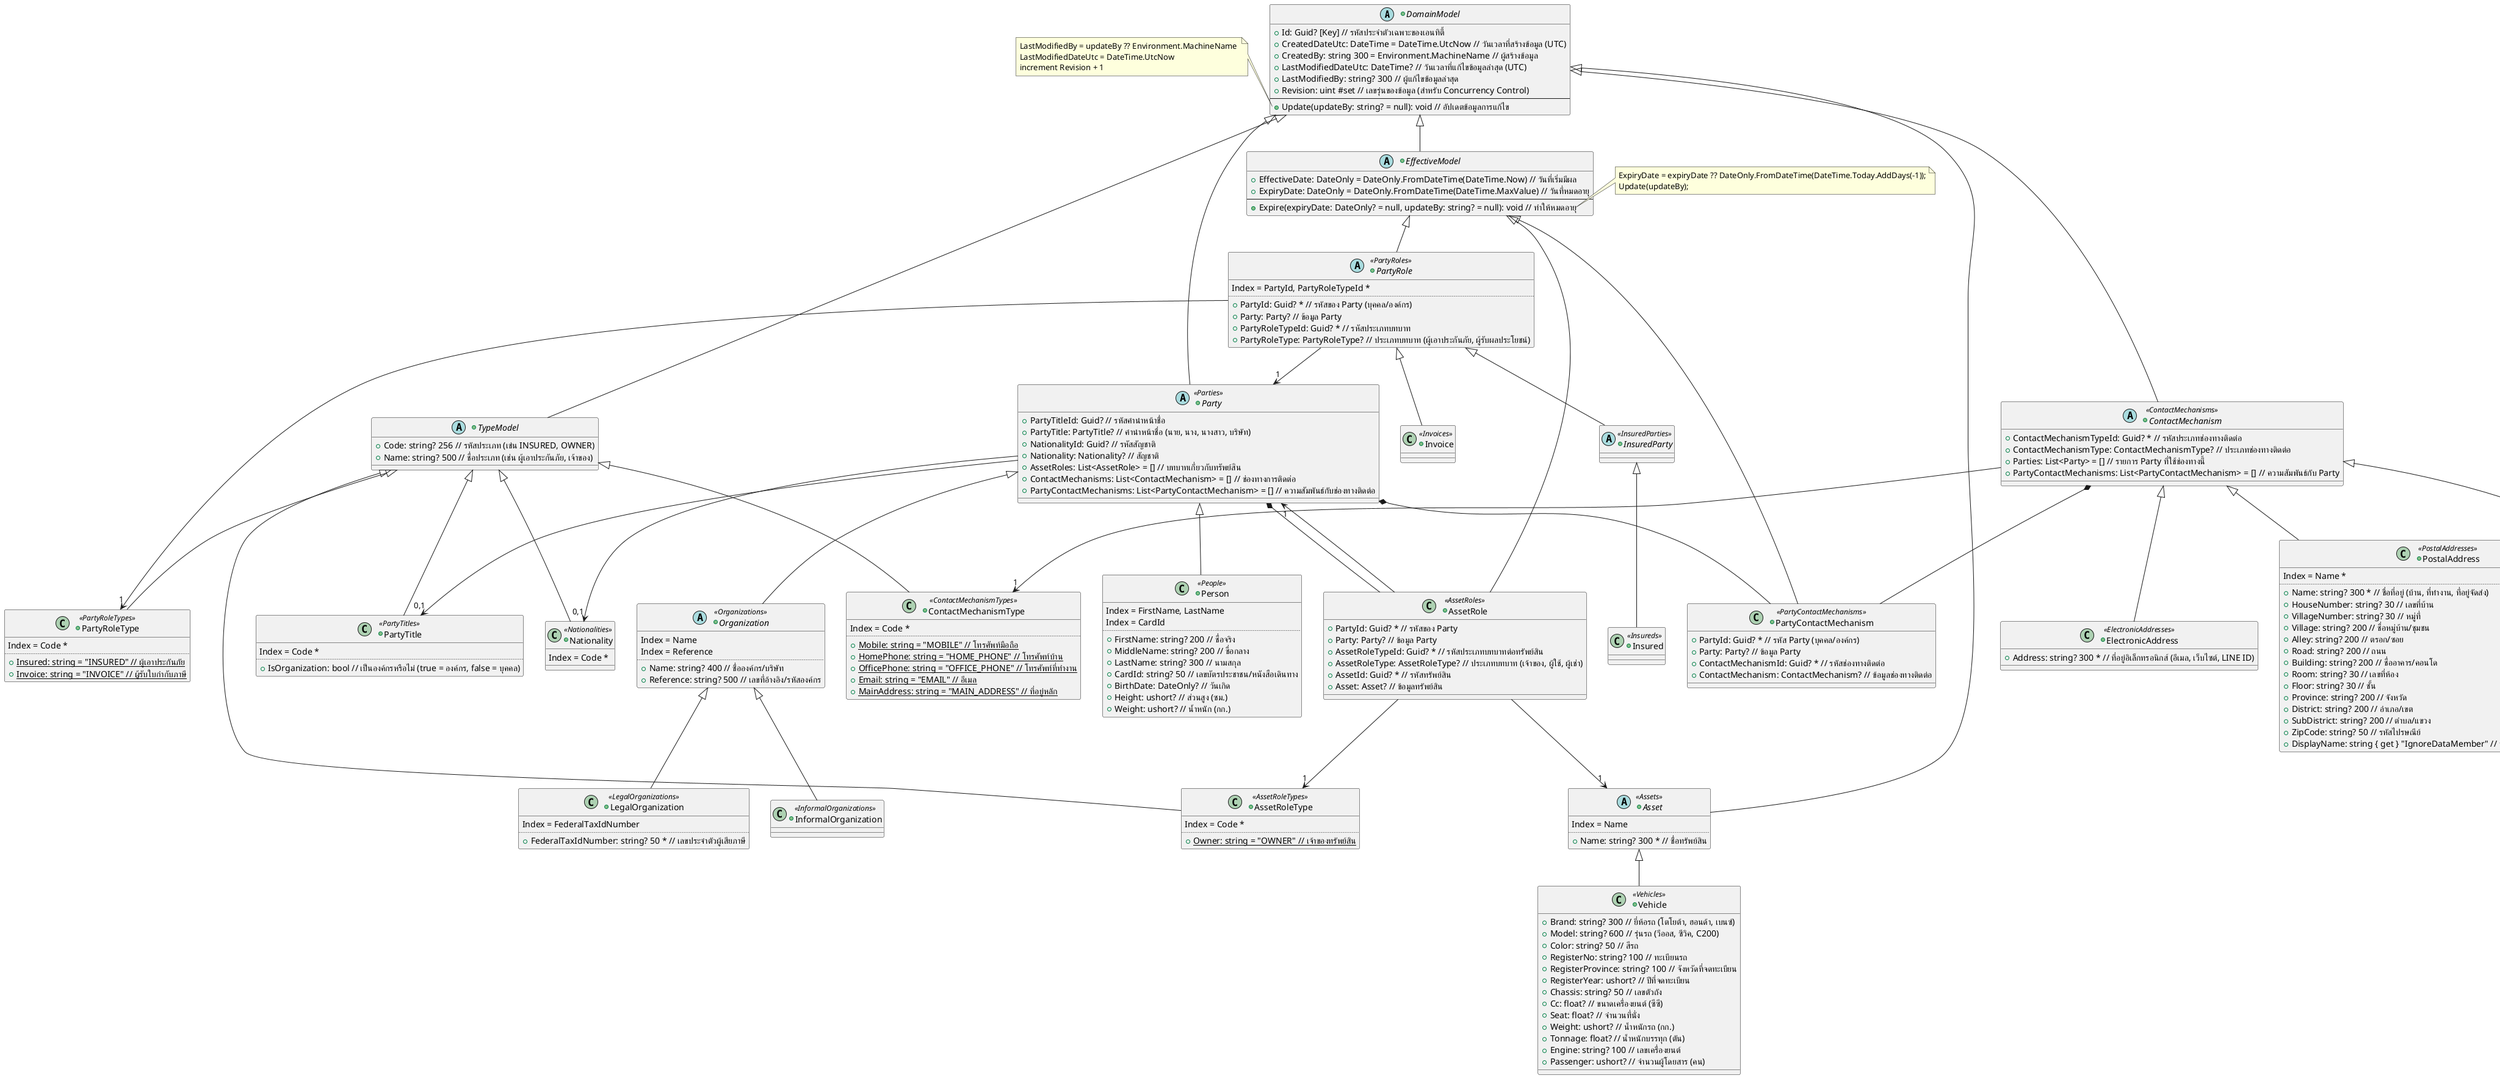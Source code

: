 @startuml

' ===== BASE ABSTRACT CLASSES =====
+abstract class DomainModel {
    {field} +Id: Guid? [Key] // รหัสประจำตัวเฉพาะของเอนทิตี้
    {field} +CreatedDateUtc: DateTime = DateTime.UtcNow // วันเวลาที่สร้างข้อมูล (UTC)
    {field} +CreatedBy: string 300 = Environment.MachineName // ผู้สร้างข้อมูล
    {field} +LastModifiedDateUtc: DateTime? // วันเวลาที่แก้ไขข้อมูลล่าสุด (UTC)
    {field} +LastModifiedBy: string? 300 // ผู้แก้ไขข้อมูลล่าสุด
    {field} +Revision: uint #set // เลขรุ่นของข้อมูล (สำหรับ Concurrency Control)
    --
    +Update(updateBy: string? = null): void // อัปเดตข้อมูลการแก้ไข
}

note left of DomainModel::Update
    LastModifiedBy = updateBy ?? Environment.MachineName 
    LastModifiedDateUtc = DateTime.UtcNow
    increment Revision + 1
end note

+abstract class EffectiveModel {
    {field} +EffectiveDate: DateOnly = DateOnly.FromDateTime(DateTime.Now) // วันที่เริ่มมีผล
    {field} +ExpiryDate: DateOnly = DateOnly.FromDateTime(DateTime.MaxValue) // วันที่หมดอายุ
    --
    +Expire(expiryDate: DateOnly? = null, updateBy: string? = null): void // ทำให้หมดอายุ
}

note right of EffectiveModel::Expire
    ExpiryDate = expiryDate ?? DateOnly.FromDateTime(DateTime.Today.AddDays(-1));
    Update(updateBy);
end note

+abstract class TypeModel {
    {field} +Code: string? 256 // รหัสประเภท (เช่น INSURED, OWNER)
    {field} +Name: string? 500 // ชื่อประเภท (เช่น ผู้เอาประกันภัย, เจ้าของ)
}

' ===== PARTY HIERARCHY =====
+abstract class Party <<Parties>> {
    {field} +PartyTitleId: Guid? // รหัสคำนำหน้าชื่อ
    {field} +PartyTitle: PartyTitle? // คำนำหน้าชื่อ (นาย, นาง, นางสาว, บริษัท)
    {field} +NationalityId: Guid? // รหัสสัญชาติ
    {field} +Nationality: Nationality? // สัญชาติ
    {field} +AssetRoles: List<AssetRole> = [] // บทบาทเกี่ยวกับทรัพย์สิน
    {field} +ContactMechanisms: List<ContactMechanism> = [] // ช่องทางการติดต่อ
    {field} +PartyContactMechanisms: List<PartyContactMechanism> = [] // ความสัมพันธ์กับช่องทางติดต่อ
}

+class PartyTitle <<PartyTitles>> {
    Index = Code *
    ..
    {field} +IsOrganization: bool // เป็นองค์กรหรือไม่ (true = องค์กร, false = บุคคล)
}

+class Nationality <<Nationalities>> {
    Index = Code *
}

+class Person <<People>> {
    Index = FirstName, LastName
    Index = CardId
    ..
    {field} +FirstName: string? 200 // ชื่อจริง
    {field} +MiddleName: string? 200 // ชื่อกลาง
    {field} +LastName: string? 300 // นามสกุล
    {field} +CardId: string? 50 // เลขบัตรประชาชน/หนังสือเดินทาง
    {field} +BirthDate: DateOnly? // วันเกิด
    {field} +Height: ushort? // ส่วนสูง (ซม.)
    {field} +Weight: ushort? // น้ำหนัก (กก.)
}

+abstract class Organization <<Organizations>> {
    Index = Name
    Index = Reference
    ..
    {field} +Name: string? 400 // ชื่อองค์กร/บริษัท
    {field} +Reference: string? 500 // เลขที่อ้างอิง/รหัสองค์กร
}

+class LegalOrganization <<LegalOrganizations>> {
    Index = FederalTaxIdNumber
    ..
    {field} +FederalTaxIdNumber: string? 50 * // เลขประจำตัวผู้เสียภาษี
}

+class InformalOrganization <<InformalOrganizations>> {
}

' ===== PARTY ROLE HIERARCHY =====
+abstract class PartyRole <<PartyRoles>> {
    Index = PartyId, PartyRoleTypeId *
    ..
    {field} +PartyId: Guid? * // รหัสของ Party (บุคคล/องค์กร)
    {field} +Party: Party? // ข้อมูล Party
    {field} +PartyRoleTypeId: Guid? * // รหัสประเภทบทบาท
    {field} +PartyRoleType: PartyRoleType? // ประเภทบทบาท (ผู้เอาประกันภัย, ผู้รับผลประโยชน์)
}

+class PartyRoleType <<PartyRoleTypes>> {
    Index = Code *
    ..
    {static} +Insured: string = "INSURED" // ผู้เอาประกันภัย
    {static} +Invoice: string = "INVOICE" // ผู้รับใบกำกับภาษี
}

+abstract class InsuredParty <<InsuredParties>> {
}

+class Insured <<Insureds>> {
}

+class Invoice <<Invoices>> {
}

' ===== ASSET HIERARCHY =====
+abstract class Asset <<Assets>> {
    Index = Name
    ..
    +Name: string? 300 * // ชื่อทรัพย์สิน
}

+class Vehicle <<Vehicles>> {
    {field} +Brand: string? 300 // ยี่ห้อรถ (โตโยต้า, ฮอนด้า, เบนซ์)
    {field} +Model: string? 600 // รุ่นรถ (วีออส, ซีวิค, C200)
    {field} +Color: string? 50 // สีรถ
    {field} +RegisterNo: string? 100 // ทะเบียนรถ
    {field} +RegisterProvince: string? 100 // จังหวัดที่จดทะเบียน
    {field} +RegisterYear: ushort? // ปีที่จดทะเบียน
    {field} +Chassis: string? 50 // เลขตัวถัง
    {field} +Cc: float? // ขนาดเครื่องยนต์ (ซีซี)
    {field} +Seat: float? // จำนวนที่นั่ง
    {field} +Weight: ushort? // น้ำหนักรถ (กก.)
    {field} +Tonnage: float? // น้ำหนักบรรทุก (ตัน)
    {field} +Engine: string? 100 // เลขเครื่องยนต์
    {field} +Passenger: ushort? // จำนวนผู้โดยสาร (คน)
}

+class AssetRole <<AssetRoles>> {
    {field} +PartyId: Guid? * // รหัสของ Party
    {field} +Party: Party? // ข้อมูล Party
    {field} +AssetRoleTypeId: Guid? * // รหัสประเภทบทบาทต่อทรัพย์สิน
    {field} +AssetRoleType: AssetRoleType? // ประเภทบทบาท (เจ้าของ, ผู้ใช้, ผู้เช่า)
    {field} +AssetId: Guid? * // รหัสทรัพย์สิน
    {field} +Asset: Asset? // ข้อมูลทรัพย์สิน
}

+class AssetRoleType <<AssetRoleTypes>> {
    Index = Code *
    ..
    {static} +Owner: string = "OWNER" // เจ้าของทรัพย์สิน
}

' ===== CONTACT MECHANISM HIERARCHY =====
+abstract class ContactMechanism <<ContactMechanisms>> {
    {field} +ContactMechanismTypeId: Guid? * // รหัสประเภทช่องทางติดต่อ
    {field} +ContactMechanismType: ContactMechanismType? // ประเภทช่องทางติดต่อ
    {field} +Parties: List<Party> = [] // รายการ Party ที่ใช้ช่องทางนี้
    {field} +PartyContactMechanisms: List<PartyContactMechanism> = [] // ความสัมพันธ์กับ Party
}

+class ContactMechanismType <<ContactMechanismTypes>> {
    Index = Code *
    ..
    {static} +Mobile: string = "MOBILE" // โทรศัพท์มือถือ
    {static} +HomePhone: string = "HOME_PHONE" // โทรศัพท์บ้าน
    {static} +OfficePhone: string = "OFFICE_PHONE" // โทรศัพท์ที่ทำงาน
    {static} +Email: string = "EMAIL" // อีเมล
    {static} +MainAddress: string = "MAIN_ADDRESS" // ที่อยู่หลัก
}

+class PostalAddress <<PostalAddresses>> {
    Index = Name *
    ..
    {field} +Name: string? 300 * // ชื่อที่อยู่ (บ้าน, ที่ทำงาน, ที่อยู่จัดส่ง)
    {field} +HouseNumber: string? 30 // เลขที่บ้าน
    {field} +VillageNumber: string? 30 // หมู่ที่
    {field} +Village: string? 200 // ชื่อหมู่บ้าน/ชุมชน
    {field} +Alley: string? 200 // ตรอก/ซอย
    {field} +Road: string? 200 // ถนน
    {field} +Building: string? 200 // ชื่ออาคาร/คอนโด
    {field} +Room: string? 30 // เลขที่ห้อง
    {field} +Floor: string? 30 // ชั้น
    {field} +Province: string? 200 // จังหวัด
    {field} +District: string? 200 // อำเภอ/เขต
    {field} +SubDistrict: string? 200 // ตำบล/แขวง
    {field} +ZipCode: string? 50 // รหัสไปรษณีย์
    {field} +DisplayName: string { get } "IgnoreDataMember" // ที่อยู่แบบเต็ม (สำหรับแสดงผล)
}

note right of PostalAddress::DisplayName
    Join of fields: 
    VillageNumber Village HouseNumber Alley Building 
    Floor Room SubDistrict District Province ZipCode
end note

+class Telecommunication <<Telecommunications>> {
    {field} +AreaCode: string? 5 // รหัสพื้นที่ (02, 031, 032)
    {field} +Number: string? 20 * // หมายเลขโทรศัพท์
    {field} +CountryCode: string? 10 // รหัสประเทศ (+66, +1, +86)
}

+class ElectronicAddress <<ElectronicAddresses>> {
    {field} +Address: string? 300 * // ที่อยู่อิเล็กทรอนิกส์ (อีเมล, เว็บไซต์, LINE ID)
}

+class PartyContactMechanism <<PartyContactMechanisms>> {
    {field} +PartyId: Guid? * // รหัส Party (บุคคล/องค์กร)
    {field} +Party: Party? // ข้อมูล Party
    {field} +ContactMechanismId: Guid? * // รหัสช่องทางติดต่อ
    {field} +ContactMechanism: ContactMechanism? // ข้อมูลช่องทางติดต่อ
}

' ===== INHERITANCE RELATIONSHIPS =====
' Base class inheritance
DomainModel <|-- EffectiveModel
DomainModel <|-- TypeModel
DomainModel <|-- Party
DomainModel <|-- Asset
DomainModel <|-- ContactMechanism

' Effective model inheritance
EffectiveModel <|-- PartyRole
EffectiveModel <|-- AssetRole
EffectiveModel <|-- PartyContactMechanism

' Type model inheritance
TypeModel <|-- PartyRoleType
TypeModel <|-- AssetRoleType
TypeModel <|-- ContactMechanismType
TypeModel <|-- PartyTitle
TypeModel <|-- Nationality

' Party hierarchy
Party <|-- Person
Party <|-- Organization
Organization <|-- LegalOrganization
Organization <|-- InformalOrganization

' Party role hierarchy
PartyRole <|-- InsuredParty
PartyRole <|-- Invoice
InsuredParty <|-- Insured

' Asset hierarchy
Asset <|-- Vehicle

' Contact mechanism hierarchy
ContactMechanism <|-- PostalAddress
ContactMechanism <|-- Telecommunication
ContactMechanism <|-- ElectronicAddress

' ===== ASSOCIATION RELATIONSHIPS =====
Party --> "0,1" PartyTitle
Party --> "0,1" Nationality
Party *-- AssetRole
Party *-- PartyContactMechanism
PartyRole --> "1" Party
PartyRole --> "1" PartyRoleType
AssetRole --> "1" Party
AssetRole --> "1" Asset
AssetRole --> "1" AssetRoleType
ContactMechanism --> "1" ContactMechanismType
ContactMechanism *-- PartyContactMechanism

@enduml
